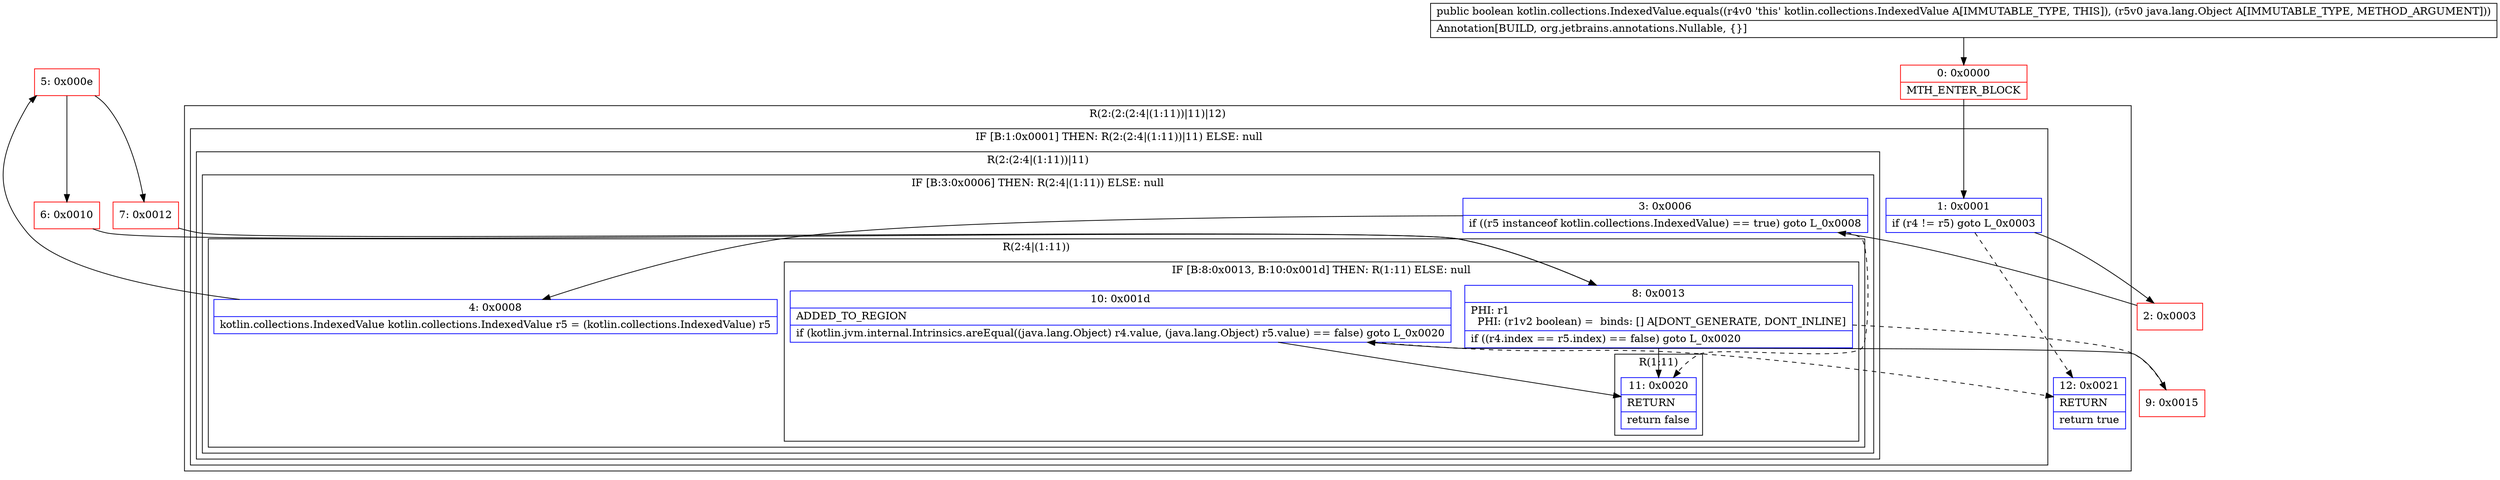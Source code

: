 digraph "CFG forkotlin.collections.IndexedValue.equals(Ljava\/lang\/Object;)Z" {
subgraph cluster_Region_399225541 {
label = "R(2:(2:(2:4|(1:11))|11)|12)";
node [shape=record,color=blue];
subgraph cluster_IfRegion_2126556297 {
label = "IF [B:1:0x0001] THEN: R(2:(2:4|(1:11))|11) ELSE: null";
node [shape=record,color=blue];
Node_1 [shape=record,label="{1\:\ 0x0001|if (r4 != r5) goto L_0x0003\l}"];
subgraph cluster_Region_1500703353 {
label = "R(2:(2:4|(1:11))|11)";
node [shape=record,color=blue];
subgraph cluster_IfRegion_1174099336 {
label = "IF [B:3:0x0006] THEN: R(2:4|(1:11)) ELSE: null";
node [shape=record,color=blue];
Node_3 [shape=record,label="{3\:\ 0x0006|if ((r5 instanceof kotlin.collections.IndexedValue) == true) goto L_0x0008\l}"];
subgraph cluster_Region_804144063 {
label = "R(2:4|(1:11))";
node [shape=record,color=blue];
Node_4 [shape=record,label="{4\:\ 0x0008|kotlin.collections.IndexedValue kotlin.collections.IndexedValue r5 = (kotlin.collections.IndexedValue) r5\l}"];
subgraph cluster_IfRegion_700738637 {
label = "IF [B:8:0x0013, B:10:0x001d] THEN: R(1:11) ELSE: null";
node [shape=record,color=blue];
Node_8 [shape=record,label="{8\:\ 0x0013|PHI: r1 \l  PHI: (r1v2 boolean) =  binds: [] A[DONT_GENERATE, DONT_INLINE]\l|if ((r4.index == r5.index) == false) goto L_0x0020\l}"];
Node_10 [shape=record,label="{10\:\ 0x001d|ADDED_TO_REGION\l|if (kotlin.jvm.internal.Intrinsics.areEqual((java.lang.Object) r4.value, (java.lang.Object) r5.value) == false) goto L_0x0020\l}"];
subgraph cluster_Region_267164264 {
label = "R(1:11)";
node [shape=record,color=blue];
Node_11 [shape=record,label="{11\:\ 0x0020|RETURN\l|return false\l}"];
}
}
}
}
Node_11 [shape=record,label="{11\:\ 0x0020|RETURN\l|return false\l}"];
}
}
Node_12 [shape=record,label="{12\:\ 0x0021|RETURN\l|return true\l}"];
}
Node_0 [shape=record,color=red,label="{0\:\ 0x0000|MTH_ENTER_BLOCK\l}"];
Node_2 [shape=record,color=red,label="{2\:\ 0x0003}"];
Node_5 [shape=record,color=red,label="{5\:\ 0x000e}"];
Node_6 [shape=record,color=red,label="{6\:\ 0x0010}"];
Node_7 [shape=record,color=red,label="{7\:\ 0x0012}"];
Node_9 [shape=record,color=red,label="{9\:\ 0x0015}"];
MethodNode[shape=record,label="{public boolean kotlin.collections.IndexedValue.equals((r4v0 'this' kotlin.collections.IndexedValue A[IMMUTABLE_TYPE, THIS]), (r5v0 java.lang.Object A[IMMUTABLE_TYPE, METHOD_ARGUMENT]))  | Annotation[BUILD, org.jetbrains.annotations.Nullable, \{\}]\l}"];
MethodNode -> Node_0;
Node_1 -> Node_2;
Node_1 -> Node_12[style=dashed];
Node_3 -> Node_4;
Node_3 -> Node_11[style=dashed];
Node_4 -> Node_5;
Node_8 -> Node_9[style=dashed];
Node_8 -> Node_11;
Node_10 -> Node_11;
Node_10 -> Node_12[style=dashed];
Node_0 -> Node_1;
Node_2 -> Node_3;
Node_5 -> Node_6;
Node_5 -> Node_7;
Node_6 -> Node_8;
Node_7 -> Node_8;
Node_9 -> Node_10;
}

